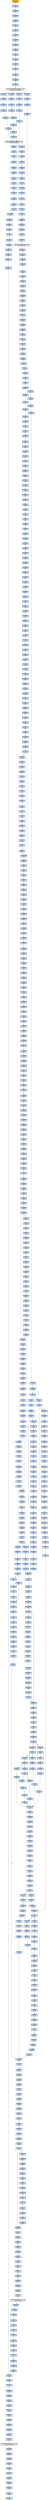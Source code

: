 strict digraph G {
	graph [bgcolor=transparent,
		name=G
	];
	node [color=lightsteelblue,
		fillcolor=lightsteelblue,
		shape=rectangle,
		style=filled
	];
	"0x0041897f"	[label="0x0041897f
movl"];
	"0x00418983"	[label="0x00418983
movl"];
	"0x0041897f" -> "0x00418983"	[color="#000000"];
	"0x00418d3b"	[label="0x00418d3b
incl"];
	"0x00418d3c"	[label="0x00418d3c
movl"];
	"0x00418d3b" -> "0x00418d3c"	[color="#000000"];
	"0x00418103"	[label="0x00418103
cmpb"];
	"0x00418106"	[label="0x00418106
jne"];
	"0x00418103" -> "0x00418106"	[color="#000000"];
	"0x00407bda"	[label="0x00407bda
pushl"];
	"0x00407bdb"	[label="0x00407bdb
call"];
	"0x00407bda" -> "0x00407bdb"	[color="#000000"];
	"0x00418029"	[label="0x00418029
movl"];
	"0x0041802f"	[label="0x0041802f
jne"];
	"0x00418029" -> "0x0041802f"	[color="#000000"];
	"0x00418a95"	[label="0x00418a95
pushl"];
	"0x00418a96"	[label="0x00418a96
call"];
	"0x00418a95" -> "0x00418a96"	[color="#000000"];
	"0x0041891e"	[label="0x0041891e
movl"];
	"0x00418922"	[label="0x00418922
movl"];
	"0x0041891e" -> "0x00418922"	[color="#000000"];
	GETMODULEHANDLEA_KERNEL32_DLL	[color=lightgrey,
		fillcolor=lightgrey,
		label="GETMODULEHANDLEA_KERNEL32_DLL
GETMODULEHANDLEA"];
	"0x00407bd1"	[label="0x00407bd1
cmpl"];
	GETMODULEHANDLEA_KERNEL32_DLL -> "0x00407bd1"	[color="#000000"];
	"0x00418042"	[label="0x00418042
movl"];
	GETMODULEHANDLEA_KERNEL32_DLL -> "0x00418042"	[color="#000000"];
	"0x004067a4"	[label="0x004067a4
movl"];
	GETMODULEHANDLEA_KERNEL32_DLL -> "0x004067a4"	[color="#000000"];
	"0x00418287"	[label="0x00418287
testl"];
	GETMODULEHANDLEA_KERNEL32_DLL -> "0x00418287"	[color="#000000"];
	"0x00418f6e"	[label="0x00418f6e
je"];
	"0x00418f70"	[label="0x00418f70
cmpl"];
	"0x00418f6e" -> "0x00418f70"	[color="#000000",
		label=F];
	"0x00418f85"	[label="0x00418f85
popl"];
	"0x00418f86"	[label="0x00418f86
addl"];
	"0x00418f85" -> "0x00418f86"	[color="#000000"];
	"0x00418cc6"	[label="0x00418cc6
cmpl"];
	"0x00418cc9"	[label="0x00418cc9
jb"];
	"0x00418cc6" -> "0x00418cc9"	[color="#000000"];
	"0x00418a16"	[label="0x00418a16
movb"];
	"0x00418a19"	[label="0x00418a19
movl"];
	"0x00418a16" -> "0x00418a19"	[color="#000000"];
	"0x0041889e"	[label="0x0041889e
leal"];
	"0x004188a1"	[label="0x004188a1
movl"];
	"0x0041889e" -> "0x004188a1"	[color="#000000"];
	"0x004181c0"	[label="0x004181c0
movl"];
	"0x004181c6"	[label="0x004181c6
subl"];
	"0x004181c0" -> "0x004181c6"	[color="#000000"];
	"0x004186ea"	[label="0x004186ea
pushl"];
	"0x004186eb"	[label="0x004186eb
pushl"];
	"0x004186ea" -> "0x004186eb"	[color="#000000"];
	"0x00418911"	[label="0x00418911
movl"];
	"0x00418915"	[label="0x00418915
andl"];
	"0x00418911" -> "0x00418915"	[color="#000000"];
	"0x00418ccb"	[label="0x00418ccb
jmp"];
	"0x00418cd4"	[label="0x00418cd4
movl"];
	"0x00418ccb" -> "0x00418cd4"	[color="#000000"];
	"0x00418d38"	[label="0x00418d38
movl"];
	"0x00418d3a"	[label="0x00418d3a
incl"];
	"0x00418d38" -> "0x00418d3a"	[color="#000000"];
	"0x00418f4b"	[label="0x00418f4b
incl"];
	"0x00418f4c"	[label="0x00418f4c
movb"];
	"0x00418f4b" -> "0x00418f4c"	[color="#000000"];
	"0x0041887e"	[label="0x0041887e
movl"];
	"0x00418882"	[label="0x00418882
movl"];
	"0x0041887e" -> "0x00418882"	[color="#000000"];
	"0x0041800d"	[label="0x0041800d
ret"];
	"0x00418008"	[label="0x00418008
jmp"];
	"0x0041800d" -> "0x00418008"	[color="#000000"];
	"0x00418851"	[label="0x00418851
xorl"];
	"0x00418853"	[label="0x00418853
repz"];
	"0x00418851" -> "0x00418853"	[color="#000000"];
	VIRTUALPROTECT_KERNEL32_DLL	[color=lightgrey,
		fillcolor=lightgrey,
		label="VIRTUALPROTECT_KERNEL32_DLL
VIRTUALPROTECT"];
	"0x004183ff"	[label="0x004183ff
popl"];
	VIRTUALPROTECT_KERNEL32_DLL -> "0x004183ff"	[color="#000000"];
	"0x00418f74"	[label="0x00418f74
jb"];
	"0x00418f70" -> "0x00418f74"	[color="#000000"];
	"0x004186f0"	[label="0x004186f0
call"];
	"0x00418b02"	[label="0x00418b02
movl"];
	"0x004186f0" -> "0x00418b02"	[color="#000000"];
	"0x00418ab9"	[label="0x00418ab9
leal"];
	"0x00418abc"	[label="0x00418abc
pushl"];
	"0x00418ab9" -> "0x00418abc"	[color="#000000"];
	"0x00418243"	[label="0x00418243
movl"];
	"0x00418249"	[label="0x00418249
movl"];
	"0x00418243" -> "0x00418249"	[color="#000000"];
	"0x00418cf1"	[label="0x00418cf1
ret"];
	"0x00418f6c"	[label="0x00418f6c
testb"];
	"0x00418cf1" -> "0x00418f6c"	[color="#000000"];
	"0x0041817b"	[label="0x0041817b
popl"];
	"0x0041817c"	[label="0x0041817c
pushl"];
	"0x0041817b" -> "0x0041817c"	[color="#000000"];
	"0x004189f9"	[label="0x004189f9
subl"];
	"0x004189fb"	[label="0x004189fb
shrl"];
	"0x004189f9" -> "0x004189fb"	[color="#000000"];
	"0x0041805b"	[label="0x0041805b
cmpb"];
	"0x0041805d"	[label="0x0041805d
jne"];
	"0x0041805b" -> "0x0041805d"	[color="#000000"];
	"0x00418f5d"	[label="0x00418f5d
movl"];
	"0x00418f61"	[label="0x00418f61
movl"];
	"0x00418f5d" -> "0x00418f61"	[color="#000000"];
	"0x004187a5"	[label="0x004187a5
movl"];
	"0x004187a7"	[label="0x004187a7
pushl"];
	"0x004187a5" -> "0x004187a7"	[color="#000000"];
	"0x0041886d"	[label="0x0041886d
leal"];
	"0x00418871"	[label="0x00418871
incl"];
	"0x0041886d" -> "0x00418871"	[color="#000000"];
	"0x004180a7"	[label="0x004180a7
cmpl"];
	"0x004180aa"	[label="0x004180aa
je"];
	"0x004180a7" -> "0x004180aa"	[color="#000000"];
	"0x00418e65"	[label="0x00418e65
jae"];
	"0x00418e67"	[label="0x00418e67
movl"];
	"0x00418e65" -> "0x00418e67"	[color="#000000",
		label=F];
	"0x00418f7a"	[label="0x00418f7a
movl"];
	"0x00418f74" -> "0x00418f7a"	[color="#000000",
		label=F];
	"0x00418289"	[label="0x00418289
jne"];
	"0x00418292"	[label="0x00418292
movl"];
	"0x00418289" -> "0x00418292"	[color="#000000",
		label=T];
	"0x00418a7e"	[label="0x00418a7e
popl"];
	"0x00418a7f"	[label="0x00418a7f
movl"];
	"0x00418a7e" -> "0x00418a7f"	[color="#000000"];
	"0x004187a8"	[label="0x004187a8
movl"];
	"0x004187a7" -> "0x004187a8"	[color="#000000"];
	"0x00418a1d"	[label="0x00418a1d
cmpl"];
	"0x00418a20"	[label="0x00418a20
jae"];
	"0x00418a1d" -> "0x00418a20"	[color="#000000"];
	"0x00418b43"	[label="0x00418b43
movl"];
	"0x00418b49"	[label="0x00418b49
movl"];
	"0x00418b43" -> "0x00418b49"	[color="#000000"];
	VIRTUALFREE_KERNEL32_DLL	[color=lightgrey,
		fillcolor=lightgrey,
		label="VIRTUALFREE_KERNEL32_DLL
VIRTUALFREE"];
	"0x004181a8"	[label="0x004181a8
movl"];
	VIRTUALFREE_KERNEL32_DLL -> "0x004181a8"	[color="#000000"];
	"0x004182f1"	[label="0x004182f1
jne"];
	"0x00418365"	[label="0x00418365
movl"];
	"0x004182f1" -> "0x00418365"	[color="#000000",
		label=T];
	"0x0041840d"	[label="0x0041840d
orl"];
	"0x0041840f"	[label="0x0041840f
movl"];
	"0x0041840d" -> "0x0041840f"	[color="#000000"];
	"0x00418f89"	[label="0x00418f89
ret"];
	"0x00418f86" -> "0x00418f89"	[color="#000000"];
	"0x00418826"	[label="0x00418826
movl"];
	"0x0041882c"	[label="0x0041882c
addl"];
	"0x00418826" -> "0x0041882c"	[color="#000000"];
	"0x00418823"	[label="0x00418823
leal"];
	"0x00418823" -> "0x00418826"	[color="#000000"];
	"0x00418872"	[label="0x00418872
incl"];
	"0x00418871" -> "0x00418872"	[color="#000000"];
	"0x00418abd"	[label="0x00418abd
pushl"];
	"0x00418abc" -> "0x00418abd"	[color="#000000"];
	"0x0041824f"	[label="0x0041824f
orl"];
	"0x00418249" -> "0x0041824f"	[color="#000000"];
	"0x004188cf"	[label="0x004188cf
movl"];
	"0x004188d3"	[label="0x004188d3
jl"];
	"0x004188cf" -> "0x004188d3"	[color="#000000"];
	"0x00418ab3"	[label="0x00418ab3
jb"];
	"0x00418ab5"	[label="0x00418ab5
movl"];
	"0x00418ab3" -> "0x00418ab5"	[color="#000000",
		label=F];
	"0x004186cc"	[label="0x004186cc
subl"];
	"0x004186d2"	[label="0x004186d2
leal"];
	"0x004186cc" -> "0x004186d2"	[color="#000000"];
	"0x00418862"	[label="0x00418862
jbe"];
	"0x00418864"	[label="0x00418864
xorl"];
	"0x00418862" -> "0x00418864"	[color="#000000",
		label=F];
	"0x004186d7"	[label="0x004186d7
call"];
	"0x00418a84"	[label="0x00418a84
pushl"];
	"0x004186d7" -> "0x00418a84"	[color="#000000"];
	"0x00418a5d"	[label="0x00418a5d
addl"];
	"0x00418a5f"	[label="0x00418a5f
movl"];
	"0x00418a5d" -> "0x00418a5f"	[color="#000000"];
	"0x00418b76"	[label="0x00418b76
call"];
	"0x004187a4"	[label="0x004187a4
pushl"];
	"0x00418b76" -> "0x004187a4"	[color="#000000"];
	"0x004187b9"	[label="0x004187b9
movl"];
	"0x004187bb"	[label="0x004187bb
movb"];
	"0x004187b9" -> "0x004187bb"	[color="#000000"];
	"0x00418384"	[label="0x00418384
jmp"];
	"0x00418271"	[label="0x00418271
movl"];
	"0x00418384" -> "0x00418271"	[color="#000000"];
	"0x00418cda"	[label="0x00418cda
leal"];
	"0x00418cd4" -> "0x00418cda"	[color="#000000"];
	"0x004187f4"	[label="0x004187f4
shrl"];
	"0x004187f6"	[label="0x004187f6
movl"];
	"0x004187f4" -> "0x004187f6"	[color="#000000"];
	"0x00418e18"	[label="0x00418e18
movb"];
	"0x00418e1f"	[label="0x00418e1f
popl"];
	"0x00418e18" -> "0x00418e1f"	[color="#000000"];
	"0x004180b7"	[label="0x004180b7
pushl"];
	"0x004180bc"	[label="0x004180bc
pushl"];
	"0x004180b7" -> "0x004180bc"	[color="#000000"];
	"0x00418f55"	[label="0x00418f55
jb"];
	"0x00418f57"	[label="0x00418f57
movl"];
	"0x00418f55" -> "0x00418f57"	[color="#000000",
		label=F];
	"0x004187a4" -> "0x004187a5"	[color="#000000"];
	"0x00418807"	[label="0x00418807
movl"];
	"0x0041880a"	[label="0x0041880a
popl"];
	"0x00418807" -> "0x0041880a"	[color="#000000"];
	"0x00418b0d"	[label="0x00418b0d
movl"];
	"0x00418b0f"	[label="0x00418b0f
leal"];
	"0x00418b0d" -> "0x00418b0f"	[color="#000000"];
	"0x004189b3"	[label="0x004189b3
movl"];
	"0x004189b5"	[label="0x004189b5
pushl"];
	"0x004189b3" -> "0x004189b5"	[color="#000000"];
	"0x00418804"	[label="0x00418804
addl"];
	"0x00418806"	[label="0x00418806
popl"];
	"0x00418804" -> "0x00418806"	[color="#000000"];
	"0x00418276"	[label="0x00418276
je"];
	"0x00418389"	[label="0x00418389
movl"];
	"0x00418276" -> "0x00418389"	[color="#000000",
		label=T];
	"0x00418a4e"	[label="0x00418a4e
jmp"];
	"0x00418a58"	[label="0x00418a58
movl"];
	"0x00418a4e" -> "0x00418a58"	[color="#000000"];
	"0x00418b4f"	[label="0x00418b4f
movl"];
	"0x00418b55"	[label="0x00418b55
repz"];
	"0x00418b4f" -> "0x00418b55"	[color="#000000"];
	"0x00418ed6"	[label="0x00418ed6
movl"];
	"0x00418ed9"	[label="0x00418ed9
movl"];
	"0x00418ed6" -> "0x00418ed9"	[color="#000000"];
	"0x00418a85"	[label="0x00418a85
pushl"];
	"0x00418a84" -> "0x00418a85"	[color="#000000"];
	"0x004188a9"	[label="0x004188a9
shll"];
	"0x004188ab"	[label="0x004188ab
addl"];
	"0x004188a9" -> "0x004188ab"	[color="#000000"];
	"0x004180e9"	[label="0x004180e9
movl"];
	"0x004180eb"	[label="0x004180eb
addl"];
	"0x004180e9" -> "0x004180eb"	[color="#000000"];
	"0x004182b9"	[label="0x004182b9
movl"];
	"0x004182bb"	[label="0x004182bb
movl"];
	"0x004182b9" -> "0x004182bb"	[color="#000000"];
	"0x00418172"	[label="0x00418172
repz"];
	"0x00418174"	[label="0x00418174
movl"];
	"0x00418172" -> "0x00418174"	[color="#000000"];
	"0x004189f4"	[label="0x004189f4
movl"];
	"0x004189f4" -> "0x004189f9"	[color="#000000"];
	"0x00418a86"	[label="0x00418a86
pushl"];
	"0x00418a85" -> "0x00418a86"	[color="#000000"];
	"0x00418035"	[label="0x00418035
leal"];
	"0x0041803b"	[label="0x0041803b
pushl"];
	"0x00418035" -> "0x0041803b"	[color="#000000"];
	"0x00418112"	[label="0x00418112
movl"];
	"0x00418114"	[label="0x00418114
subl"];
	"0x00418112" -> "0x00418114"	[color="#000000"];
	"0x00418873"	[label="0x00418873
cmpl"];
	"0x00418872" -> "0x00418873"	[color="#000000"];
	"0x00418b71"	[label="0x00418b71
pushl"];
	"0x00418b72"	[label="0x00418b72
pushl"];
	"0x00418b71" -> "0x00418b72"	[color="#000000"];
	"0x00418415"	[label="0x00418415
popa"];
	"0x0041840f" -> "0x00418415"	[color="#000000"];
	"0x004189c2"	[label="0x004189c2
incl"];
	"0x004189c3"	[label="0x004189c3
movb"];
	"0x004189c2" -> "0x004189c3"	[color="#000000"];
	"0x00418cde"	[label="0x00418cde
movl"];
	"0x00418cda" -> "0x00418cde"	[color="#000000"];
	"0x004189b6"	[label="0x004189b6
movl"];
	"0x004189b5" -> "0x004189b6"	[color="#000000"];
	"0x00418b1b"	[label="0x00418b1b
movl"];
	"0x00418b1e"	[label="0x00418b1e
movl"];
	"0x00418b1b" -> "0x00418b1e"	[color="#000000"];
	"0x00418a82"	[label="0x00418a82
popl"];
	"0x00418a83"	[label="0x00418a83
ret"];
	"0x00418a82" -> "0x00418a83"	[color="#000000"];
	"0x0041801a"	[label="0x0041801a
addl"];
	"0x0041801c"	[label="0x0041801c
subl"];
	"0x0041801a" -> "0x0041801c"	[color="#000000"];
	"0x00418e5a"	[label="0x00418e5a
movl"];
	"0x00418e5c"	[label="0x00418e5c
cmpl"];
	"0x00418e5a" -> "0x00418e5c"	[color="#000000"];
	"0x0041885e"	[label="0x0041885e
movl"];
	"0x0041885e" -> "0x00418862"	[color="#000000"];
	"0x00418b12"	[label="0x00418b12
movl"];
	"0x00418b14"	[label="0x00418b14
movl"];
	"0x00418b12" -> "0x00418b14"	[color="#000000"];
	"0x00418f05"	[label="0x00418f05
je"];
	"0x00418f07"	[label="0x00418f07
movl"];
	"0x00418f05" -> "0x00418f07"	[color="#000000",
		label=F];
	"0x00418f37"	[label="0x00418f37
movl"];
	"0x00418f05" -> "0x00418f37"	[color="#000000",
		label=T];
	"0x004181c8"	[label="0x004181c8
je"];
	"0x004181c8" -> "0x00418243"	[color="#000000",
		label=T];
	"0x00418e9c"	[label="0x00418e9c
cmpl"];
	"0x00418ea0"	[label="0x00418ea0
jb"];
	"0x00418e9c" -> "0x00418ea0"	[color="#000000"];
	"0x00418e26"	[label="0x00418e26
cmpl"];
	"0x00418e29"	[label="0x00418e29
jb"];
	"0x00418e26" -> "0x00418e29"	[color="#000000"];
	"0x004187ee"	[label="0x004187ee
movl"];
	"0x004187f2"	[label="0x004187f2
subl"];
	"0x004187ee" -> "0x004187f2"	[color="#000000"];
	"0x00418834"	[label="0x00418834
subl"];
	"0x0041883a"	[label="0x0041883a
pushl"];
	"0x00418834" -> "0x0041883a"	[color="#000000"];
	"0x00418a36"	[label="0x00418a36
jmp"];
	"0x00418a36" -> "0x00418a58"	[color="#000000"];
	"0x00418f45"	[label="0x00418f45
jae"];
	"0x00418f47"	[label="0x00418f47
movl"];
	"0x00418f45" -> "0x00418f47"	[color="#000000",
		label=F];
	"0x00418b6c"	[label="0x00418b6c
pushl"];
	"0x00418b6d"	[label="0x00418b6d
pushl"];
	"0x00418b6c" -> "0x00418b6d"	[color="#000000"];
	"0x00418f22"	[label="0x00418f22
leal"];
	"0x00418f25"	[label="0x00418f25
movl"];
	"0x00418f22" -> "0x00418f25"	[color="#000000"];
	"0x00418a14"	[label="0x00418a14
xorl"];
	"0x00418a14" -> "0x00418a16"	[color="#000000"];
	"0x0041880c"	[label="0x0041880c
ret"];
	"0x00418b98"	[label="0x00418b98
movb"];
	"0x0041880c" -> "0x00418b98"	[color="#000000"];
	"0x00418b37"	[label="0x00418b37
movl"];
	"0x00418b3d"	[label="0x00418b3d
movl"];
	"0x00418b37" -> "0x00418b3d"	[color="#000000"];
	"0x00418e62"	[label="0x00418e62
movl"];
	"0x00418e62" -> "0x00418e65"	[color="#000000"];
	"0x00418ea5"	[label="0x00418ea5
movl"];
	"0x00418ea8"	[label="0x00418ea8
shll"];
	"0x00418ea5" -> "0x00418ea8"	[color="#000000"];
	"0x004188ad"	[label="0x004188ad
cmpl"];
	"0x004188ab" -> "0x004188ad"	[color="#000000"];
	"0x004187b1"	[label="0x004187b1
jb"];
	"0x004187b3"	[label="0x004187b3
pushl"];
	"0x004187b1" -> "0x004187b3"	[color="#000000",
		label=F];
	"0x004187e8"	[label="0x004187e8
movl"];
	"0x004187b1" -> "0x004187e8"	[color="#000000",
		label=T];
	"0x0041803c"	[label="0x0041803c
call"];
	"0x0041803c" -> GETMODULEHANDLEA_KERNEL32_DLL	[color="#000000"];
	"0x00418f0d"	[label="0x00418f0d
movl"];
	"0x00418f14"	[label="0x00418f14
jmp"];
	"0x00418f0d" -> "0x00418f14"	[color="#000000"];
	"0x00418ec4"	[label="0x00418ec4
orl"];
	"0x00418ec6"	[label="0x00418ec6
movl"];
	"0x00418ec4" -> "0x00418ec6"	[color="#000000"];
	"0x004189e1"	[label="0x004189e1
movl"];
	"0x004189e4"	[label="0x004189e4
movl"];
	"0x004189e1" -> "0x004189e4"	[color="#000000"];
	"0x00418f82"	[label="0x00418f82
popl"];
	"0x00418f83"	[label="0x00418f83
movb"];
	"0x00418f82" -> "0x00418f83"	[color="#000000"];
	"0x00418eb8"	[label="0x00418eb8
movl"];
	"0x00418ebc"	[label="0x00418ebc
andl"];
	"0x00418eb8" -> "0x00418ebc"	[color="#000000"];
	"0x00418f4e"	[label="0x00418f4e
movb"];
	"0x00418f4c" -> "0x00418f4e"	[color="#000000"];
	"0x00418866"	[label="0x00418866
movb"];
	"0x00418864" -> "0x00418866"	[color="#000000"];
	"0x00418d3a" -> "0x00418d3b"	[color="#000000"];
	"0x00418cf8"	[label="0x00418cf8
popl"];
	"0x00418cf9"	[label="0x00418cf9
subl"];
	"0x00418cf8" -> "0x00418cf9"	[color="#000000"];
	"0x0041892a"	[label="0x0041892a
decl"];
	"0x0041892b"	[label="0x0041892b
addl"];
	"0x0041892a" -> "0x0041892b"	[color="#000000"];
	"0x00418875"	[label="0x00418875
movl"];
	"0x00418873" -> "0x00418875"	[color="#000000"];
	"0x00418394"	[label="0x00418394
pushl"];
	"0x00418395"	[label="0x00418395
pushl"];
	"0x00418394" -> "0x00418395"	[color="#000000"];
	"0x004189b0"	[label="0x004189b0
pushl"];
	"0x004189b1"	[label="0x004189b1
pushl"];
	"0x004189b0" -> "0x004189b1"	[color="#000000"];
	"0x0041800c"	[label="0x0041800c
pushl"];
	"0x0041800c" -> "0x0041800d"	[color="#000000"];
	"0x00418155"	[label="0x00418155
jmp"];
	"0x0041815f"	[label="0x0041815f
movl"];
	"0x00418155" -> "0x0041815f"	[color="#000000"];
	"0x0041883d"	[label="0x0041883d
movl"];
	"0x0041883f"	[label="0x0041883f
pushl"];
	"0x0041883d" -> "0x0041883f"	[color="#000000"];
	"0x00418ede"	[label="0x00418ede
subl"];
	"0x00418ed9" -> "0x00418ede"	[color="#000000"];
	"0x00418ceb"	[label="0x00418ceb
addl"];
	"0x00418ceb" -> "0x00418cf1"	[color="#000000"];
	"0x00418d2d"	[label="0x00418d2d
cmpl"];
	"0x00418d32"	[label="0x00418d32
jae"];
	"0x00418d2d" -> "0x00418d32"	[color="#000000"];
	"0x00418396"	[label="0x00418396
pushl"];
	"0x00418395" -> "0x00418396"	[color="#000000"];
	"0x00418f83" -> "0x00418f85"	[color="#000000"];
	"0x00418ce5"	[label="0x00418ce5
popl"];
	"0x00418ce6"	[label="0x00418ce6
popl"];
	"0x00418ce5" -> "0x00418ce6"	[color="#000000"];
	"0x00418cea"	[label="0x00418cea
popl"];
	"0x00418cea" -> "0x00418ceb"	[color="#000000"];
	"0x0041872f"	[label="0x0041872f
ret"];
	"0x00418101"	[label="0x00418101
movb"];
	"0x0041872f" -> "0x00418101"	[color="#000000"];
	"0x00418ed1"	[label="0x00418ed1
jae"];
	"0x00418ed3"	[label="0x00418ed3
movl"];
	"0x00418ed1" -> "0x00418ed3"	[color="#000000",
		label=F];
	"0x0041890f"	[label="0x0041890f
movl"];
	"0x0041890f" -> "0x00418911"	[color="#000000"];
	"0x004186ec"	[label="0x004186ec
leal"];
	"0x004186ec" -> "0x004186f0"	[color="#000000"];
	"0x00418ce3"	[label="0x00418ce3
repz"];
	"0x00418ce3" -> "0x00418ce5"	[color="#000000"];
	"0x0041804f"	[label="0x0041804f
call"];
	GETPROCADDRESS_KERNEL32_DLL	[color=lightgrey,
		fillcolor=lightgrey,
		label="GETPROCADDRESS_KERNEL32_DLL
GETPROCADDRESS"];
	"0x0041804f" -> GETPROCADDRESS_KERNEL32_DLL	[color="#000000"];
	"0x0041800e"	[label="0x0041800e
call"];
	"0x00418014"	[label="0x00418014
popl"];
	"0x0041800e" -> "0x00418014"	[color="#000000"];
	"0x00418367"	[label="0x00418367
addl"];
	"0x0041836e"	[label="0x0041836e
jmp"];
	"0x00418367" -> "0x0041836e"	[color="#000000"];
	"0x004181b0"	[label="0x004181b0
je"];
	"0x004181ba"	[label="0x004181ba
movl"];
	"0x004181b0" -> "0x004181ba"	[color="#000000",
		label=T];
	"0x00418e6d"	[label="0x00418e6d
movl"];
	"0x00418e72"	[label="0x00418e72
subl"];
	"0x00418e6d" -> "0x00418e72"	[color="#000000"];
	"0x00418817"	[label="0x00418817
movl"];
	"0x0041881d"	[label="0x0041881d
movl"];
	"0x00418817" -> "0x0041881d"	[color="#000000"];
	"0x00418a07"	[label="0x00418a07
jae"];
	"0x00418a07" -> "0x00418a1d"	[color="#000000",
		label=T];
	"0x00418a09"	[label="0x00418a09
movl"];
	"0x00418a07" -> "0x00418a09"	[color="#000000",
		label=F];
	"0x00418996"	[label="0x00418996
movl"];
	"0x0041899c"	[label="0x0041899c
incl"];
	"0x00418996" -> "0x0041899c"	[color="#000000"];
	"0x00418e42"	[label="0x00418e42
movb"];
	"0x00418e46"	[label="0x00418e46
movl"];
	"0x00418e42" -> "0x00418e46"	[color="#000000"];
	"0x00418994"	[label="0x00418994
movl"];
	"0x00418994" -> "0x00418996"	[color="#000000"];
	"0x004188bd"	[label="0x004188bd
movl"];
	"0x004188c1"	[label="0x004188c1
movl"];
	"0x004188bd" -> "0x004188c1"	[color="#000000"];
	"0x00418416"	[label="0x00418416
jne"];
	"0x00418415" -> "0x00418416"	[color="#000000"];
	"0x0041838f"	[label="0x0041838f
movl"];
	"0x00418392"	[label="0x00418392
addl"];
	"0x0041838f" -> "0x00418392"	[color="#000000"];
	"0x00418b3d" -> "0x00418b43"	[color="#000000"];
	"0x00418f3e"	[label="0x00418f3e
leal"];
	"0x00418f41"	[label="0x00418f41
cmpl"];
	"0x00418f3e" -> "0x00418f41"	[color="#000000"];
	"0x00418b24"	[label="0x00418b24
movl"];
	"0x00418b2a"	[label="0x00418b2a
movl"];
	"0x00418b24" -> "0x00418b2a"	[color="#000000"];
	"0x00418cf2"	[label="0x00418cf2
call"];
	"0x00418a96" -> "0x00418cf2"	[color="#000000"];
	"0x00418365" -> "0x00418367"	[color="#000000"];
	"0x004180be"	[label="0x004180be
call"];
	"0x004180bc" -> "0x004180be"	[color="#000000"];
	"0x004187fb"	[label="0x004187fb
subl"];
	"0x004187fd"	[label="0x004187fd
andl"];
	"0x004187fb" -> "0x004187fd"	[color="#000000"];
	"0x00418298"	[label="0x00418298
movl"];
	"0x00418292" -> "0x00418298"	[color="#000000"];
	"0x004189fd"	[label="0x004189fd
movl"];
	"0x00418a00"	[label="0x00418a00
andl"];
	"0x004189fd" -> "0x00418a00"	[color="#000000"];
	"0x00418e82"	[label="0x00418e82
andl"];
	"0x00418e88"	[label="0x00418e88
shrl"];
	"0x00418e82" -> "0x00418e88"	[color="#000000"];
	"0x00418f51"	[label="0x00418f51
movl"];
	"0x00418f53"	[label="0x00418f53
cmpl"];
	"0x00418f51" -> "0x00418f53"	[color="#000000"];
	"0x00418eee"	[label="0x00418eee
andl"];
	"0x00418ef3"	[label="0x00418ef3
shrl"];
	"0x00418eee" -> "0x00418ef3"	[color="#000000"];
	"0x00418420"	[label="0x00418420
pushl"];
	"0x00418425"	[label="0x00418425
ret"];
	"0x00418420" -> "0x00418425"	[color="#000000"];
	"0x00418b6a"	[label="0x00418b6a
movl"];
	"0x00418b6a" -> "0x00418b6c"	[color="#000000"];
	"0x00418ea2"	[label="0x00418ea2
movl"];
	"0x00418ea0" -> "0x00418ea2"	[color="#000000",
		label=F];
	"0x00418ea0" -> "0x00418ed3"	[color="#000000",
		label=T];
	"0x004189d9"	[label="0x004189d9
orl"];
	"0x004189db"	[label="0x004189db
movl"];
	"0x004189d9" -> "0x004189db"	[color="#000000"];
	"0x00418179"	[label="0x00418179
repz"];
	"0x00418179" -> "0x0041817b"	[color="#000000"];
	"0x00418907"	[label="0x00418907
movw"];
	"0x0041890a"	[label="0x0041890a
shrl"];
	"0x00418907" -> "0x0041890a"	[color="#000000"];
	"0x004188f0"	[label="0x004188f0
subl"];
	"0x004188f2"	[label="0x004188f2
addl"];
	"0x004188f0" -> "0x004188f2"	[color="#000000"];
	"0x00418869"	[label="0x00418869
movl"];
	"0x00418869" -> "0x0041886d"	[color="#000000"];
	"0x00418f16"	[label="0x00418f16
movl"];
	"0x00418f1c"	[label="0x00418f1c
movl"];
	"0x00418f16" -> "0x00418f1c"	[color="#000000"];
	"0x00418e90"	[label="0x00418e90
call"];
	"0x00418e90" -> "0x004189b0"	[color="#000000"];
	"0x00418726"	[label="0x00418726
movl"];
	"0x00418729"	[label="0x00418729
addl"];
	"0x00418726" -> "0x00418729"	[color="#000000"];
	"0x004188c7"	[label="0x004188c7
addl"];
	"0x004188c9"	[label="0x004188c9
cmpl"];
	"0x004188c7" -> "0x004188c9"	[color="#000000"];
	"0x00418e2e"	[label="0x00418e2e
leal"];
	"0x00418e31"	[label="0x00418e31
cmpl"];
	"0x00418e2e" -> "0x00418e31"	[color="#000000"];
	"0x00418ea2" -> "0x00418ea5"	[color="#000000"];
	"0x00418e95"	[label="0x00418e95
addl"];
	"0x00418e97"	[label="0x00418e97
leal"];
	"0x00418e95" -> "0x00418e97"	[color="#000000"];
	"0x00418015"	[label="0x00418015
movl"];
	"0x00418014" -> "0x00418015"	[color="#000000"];
	"0x004181ba" -> "0x004181c0"	[color="#000000"];
	"0x00418f43"	[label="0x00418f43
movl"];
	"0x00418f41" -> "0x00418f43"	[color="#000000"];
	"0x00418f39"	[label="0x00418f39
movl"];
	"0x00418f3d"	[label="0x00418f3d
incl"];
	"0x00418f39" -> "0x00418f3d"	[color="#000000"];
	"0x00418964"	[label="0x00418964
jbe"];
	"0x00418966"	[label="0x00418966
movl"];
	"0x00418964" -> "0x00418966"	[color="#000000",
		label=F];
	"0x00418a7f" -> "0x00418a82"	[color="#000000"];
	"0x00418ec8"	[label="0x00418ec8
cmpl"];
	"0x00418ecb"	[label="0x00418ecb
movl"];
	"0x00418ec8" -> "0x00418ecb"	[color="#000000"];
	"0x00418afe"	[label="0x00418afe
popl"];
	"0x00418aff"	[label="0x00418aff
ret"];
	"0x00418afe" -> "0x00418aff"	[color="#000000"];
	"0x0041804d"	[label="0x0041804d
pushl"];
	"0x0041804e"	[label="0x0041804e
pushl"];
	"0x0041804d" -> "0x0041804e"	[color="#000000"];
	"0x004189b2"	[label="0x004189b2
pushl"];
	"0x004189b2" -> "0x004189b3"	[color="#000000"];
	"0x00418bc7"	[label="0x00418bc7
call"];
	"0x00418bc7" -> "0x004189b0"	[color="#000000"];
	"0x004189c7"	[label="0x004189c7
movl"];
	"0x004189c3" -> "0x004189c7"	[color="#000000"];
	"0x00418058"	[label="0x00418058
scasb"];
	"0x00418059"	[label="0x00418059
jne"];
	"0x00418058" -> "0x00418059"	[color="#000000"];
	"0x00418802"	[label="0x00418802
shrl"];
	"0x00418802" -> "0x00418804"	[color="#000000"];
	"0x00418718"	[label="0x00418718
testb"];
	"0x0041871a"	[label="0x0041871a
jne"];
	"0x00418718" -> "0x0041871a"	[color="#000000"];
	"0x004180fa"	[label="0x004180fa
pushl"];
	"0x004180fb"	[label="0x004180fb
pushl"];
	"0x004180fa" -> "0x004180fb"	[color="#000000"];
	"0x004182c0"	[label="0x004182c0
addl"];
	"0x004182c6"	[label="0x004182c6
testl"];
	"0x004182c0" -> "0x004182c6"	[color="#000000"];
	"0x00418181"	[label="0x00418181
pushl"];
	"0x0041817c" -> "0x00418181"	[color="#000000"];
	"0x004186e3"	[label="0x004186e3
movl"];
	"0x004186e3" -> "0x004186ea"	[color="#000000"];
	"0x0041899d"	[label="0x0041899d
cmpl"];
	"0x0041899c" -> "0x0041899d"	[color="#000000"];
	"0x00418892"	[label="0x00418892
movl"];
	"0x0041889a"	[label="0x0041889a
movl"];
	"0x00418892" -> "0x0041889a"	[color="#000000"];
	"0x004187f2" -> "0x004187f4"	[color="#000000"];
	"0x00418ec1"	[label="0x00418ec1
addl"];
	"0x00418ebc" -> "0x00418ec1"	[color="#000000"];
	"0x00418a6c"	[label="0x00418a6c
subl"];
	"0x00418a6e"	[label="0x00418a6e
popl"];
	"0x00418a6c" -> "0x00418a6e"	[color="#000000"];
	"0x00418b6e"	[label="0x00418b6e
leal"];
	"0x00418b6d" -> "0x00418b6e"	[color="#000000"];
	"0x00418059" -> "0x0041805b"	[color="#000000",
		label=F];
	"0x00418ec1" -> "0x00418ec4"	[color="#000000"];
	"0x00418274"	[label="0x00418274
testl"];
	"0x00418274" -> "0x00418276"	[color="#000000"];
	"0x004189c9"	[label="0x004189c9
movl"];
	"0x004189c7" -> "0x004189c9"	[color="#000000"];
	"0x00418389" -> "0x0041838f"	[color="#000000"];
	"0x004188d3" -> "0x00418922"	[color="#000000",
		label=T];
	"0x004188d5"	[label="0x004188d5
movl"];
	"0x004188d3" -> "0x004188d5"	[color="#000000",
		label=F];
	"0x00418877"	[label="0x00418877
jb"];
	"0x00418875" -> "0x00418877"	[color="#000000"];
	"0x00418b1e" -> "0x00418b24"	[color="#000000"];
	"0x004189ec"	[label="0x004189ec
jae"];
	"0x004189ee"	[label="0x004189ee
movl"];
	"0x004189ec" -> "0x004189ee"	[color="#000000",
		label=F];
	"0x004182be"	[label="0x004182be
addl"];
	"0x004182bb" -> "0x004182be"	[color="#000000"];
	"0x0041890d"	[label="0x0041890d
repz"];
	"0x0041890a" -> "0x0041890d"	[color="#000000"];
	"0x00418b30"	[label="0x00418b30
xorl"];
	"0x00418b32"	[label="0x00418b32
movl"];
	"0x00418b30" -> "0x00418b32"	[color="#000000"];
	"0x00418f49"	[label="0x00418f49
subl"];
	"0x00418f47" -> "0x00418f49"	[color="#000000"];
	"0x00418cc9" -> "0x00418ccb"	[color="#000000",
		label=F];
	"0x0041897a"	[label="0x0041897a
andl"];
	"0x0041897a" -> "0x0041897f"	[color="#000000"];
	"0x004180a1"	[label="0x004180a1
leal"];
	"0x004180a1" -> "0x004180a7"	[color="#000000"];
	"0x004187e7"	[label="0x004187e7
popl"];
	"0x004187e7" -> "0x004187e8"	[color="#000000"];
	"0x0041805f"	[label="0x0041805f
leal"];
	"0x00418062"	[label="0x00418062
jmp"];
	"0x0041805f" -> "0x00418062"	[color="#000000"];
	"0x004189b1" -> "0x004189b2"	[color="#000000"];
	"0x00418926"	[label="0x00418926
addl"];
	"0x00418922" -> "0x00418926"	[color="#000000"];
	"0x00418bb6"	[label="0x00418bb6
jne"];
	"0x00418bc3"	[label="0x00418bc3
xorl"];
	"0x00418bb6" -> "0x00418bc3"	[color="#000000",
		label=T];
	"0x00418eec"	[label="0x00418eec
subl"];
	"0x00418eec" -> "0x00418eee"	[color="#000000"];
	"0x00418729" -> "0x0041872f"	[color="#000000"];
	"0x00418161"	[label="0x00418161
movl"];
	"0x00418163"	[label="0x00418163
addl"];
	"0x00418161" -> "0x00418163"	[color="#000000"];
	"0x00418960"	[label="0x00418960
xorl"];
	"0x00418962"	[label="0x00418962
testl"];
	"0x00418960" -> "0x00418962"	[color="#000000"];
	"0x00418378"	[label="0x00418378
movl"];
	"0x0041837b"	[label="0x0041837b
addl"];
	"0x00418378" -> "0x0041837b"	[color="#000000"];
	"0x00418a8d"	[label="0x00418a8d
leal"];
	"0x00418a93"	[label="0x00418a93
movl"];
	"0x00418a8d" -> "0x00418a93"	[color="#000000"];
	"0x00418f80"	[label="0x00418f80
popl"];
	"0x00418f81"	[label="0x00418f81
popl"];
	"0x00418f80" -> "0x00418f81"	[color="#000000"];
	"0x00418a75"	[label="0x00418a75
addl"];
	"0x00418a77"	[label="0x00418a77
movl"];
	"0x00418a75" -> "0x00418a77"	[color="#000000"];
	"0x004182c8"	[label="0x004182c8
je"];
	"0x004182c6" -> "0x004182c8"	[color="#000000"];
	"0x00418885"	[label="0x00418885
movl"];
	"0x00418882" -> "0x00418885"	[color="#000000"];
	"0x00418f5b"	[label="0x00418f5b
addl"];
	"0x00418f5b" -> "0x00418f5d"	[color="#000000"];
	"0x004067a6"	[label="0x004067a6
testl"];
	"0x004067a8"	[label="0x004067a8
jne"];
	"0x004067a6" -> "0x004067a8"	[color="#000000"];
	"0x00418cb9"	[label="0x00418cb9
xorl"];
	"0x00418cbb"	[label="0x00418cbb
cmpb"];
	"0x00418cb9" -> "0x00418cbb"	[color="#000000"];
	"0x00407bdb" -> GETPROCADDRESS_KERNEL32_DLL	[color="#000000"];
	"0x0041883b"	[label="0x0041883b
pushl"];
	"0x0041883a" -> "0x0041883b"	[color="#000000"];
	"0x00418189"	[label="0x00418189
call"];
	"0x00418189" -> VIRTUALFREE_KERNEL32_DLL	[color="#000000"];
	"0x0041837e"	[label="0x0041837e
movl"];
	"0x0041837b" -> "0x0041837e"	[color="#000000"];
	"0x00418121"	[label="0x00418121
je"];
	"0x00418151"	[label="0x00418151
popl"];
	"0x00418121" -> "0x00418151"	[color="#000000",
		label=T];
	"0x00418845"	[label="0x00418845
movl"];
	"0x0041884b"	[label="0x0041884b
xorl"];
	"0x00418845" -> "0x0041884b"	[color="#000000"];
	"0x00418f7e"	[label="0x00418f7e
movl"];
	"0x00418f7e" -> "0x00418f80"	[color="#000000"];
	"0x0041896d"	[label="0x0041896d
movb"];
	"0x00418966" -> "0x0041896d"	[color="#000000"];
	"0x004187c7"	[label="0x004187c7
movl"];
	"0x004187cb"	[label="0x004187cb
shll"];
	"0x004187c7" -> "0x004187cb"	[color="#000000"];
	"0x00418f31"	[label="0x00418f31
movl"];
	"0x00418f14" -> "0x00418f31"	[color="#000000"];
	"0x00418e78"	[label="0x00418e78
movl"];
	"0x00418e7d"	[label="0x00418e7d
movl"];
	"0x00418e78" -> "0x00418e7d"	[color="#000000"];
	"0x00418ee2"	[label="0x00418ee2
shrl"];
	"0x00418ee4"	[label="0x00418ee4
movl"];
	"0x00418ee2" -> "0x00418ee4"	[color="#000000"];
	"0x004187b4"	[label="0x004187b4
movl"];
	"0x004187b3" -> "0x004187b4"	[color="#000000"];
	"0x0041811d"	[label="0x0041811d
xorl"];
	"0x0041811f"	[label="0x0041811f
orl"];
	"0x0041811d" -> "0x0041811f"	[color="#000000"];
	"0x00418416" -> "0x00418420"	[color="#000000",
		label=T];
	"0x0041881d" -> "0x00418823"	[color="#000000"];
	"0x00418a71"	[label="0x00418a71
movl"];
	"0x00418a71" -> "0x00418a75"	[color="#000000"];
	"0x004189a4"	[label="0x004189a4
movb"];
	"0x004189a6"	[label="0x004189a6
popl"];
	"0x004189a4" -> "0x004189a6"	[color="#000000"];
	"0x00418ab0"	[label="0x00418ab0
cmpl"];
	"0x00418ab0" -> "0x00418ab3"	[color="#000000"];
	"0x00418e36"	[label="0x00418e36
movl"];
	"0x00418e39"	[label="0x00418e39
movl"];
	"0x00418e36" -> "0x00418e39"	[color="#000000"];
	"0x00418f4e" -> "0x00418f51"	[color="#000000"];
	"0x00418111"	[label="0x00418111
pushl"];
	"0x00418111" -> "0x00418112"	[color="#000000"];
	"0x0041880b"	[label="0x0041880b
popl"];
	"0x0041880b" -> "0x0041880c"	[color="#000000"];
	"0x00418e80"	[label="0x00418e80
subl"];
	"0x00418e7d" -> "0x00418e80"	[color="#000000"];
	"0x00418154"	[label="0x00418154
popl"];
	"0x00418154" -> "0x00418155"	[color="#000000"];
	"0x004182ac"	[label="0x004182ac
jne"];
	"0x004182b1"	[label="0x004182b1
addl"];
	"0x004182ac" -> "0x004182b1"	[color="#000000",
		label=T];
	"0x00418f89" -> "0x00418718"	[color="#000000"];
	"0x004189a3"	[label="0x004189a3
popl"];
	"0x004189a3" -> "0x004189a4"	[color="#000000"];
	"0x004189de"	[label="0x004189de
addl"];
	"0x004189de" -> "0x004189e1"	[color="#000000"];
	"0x004182a8"	[label="0x004182a8
movl"];
	"0x004182aa"	[label="0x004182aa
testl"];
	"0x004182a8" -> "0x004182aa"	[color="#000000"];
	"0x0041884d"	[label="0x0041884d
leal"];
	"0x0041884d" -> "0x00418851"	[color="#000000"];
	"0x004188e9"	[label="0x004188e9
movl"];
	"0x004188eb"	[label="0x004188eb
andl"];
	"0x004188e9" -> "0x004188eb"	[color="#000000"];
	"0x00418986"	[label="0x00418986
xorl"];
	"0x00418983" -> "0x00418986"	[color="#000000"];
	"0x004180b0"	[label="0x004180b0
pushl"];
	"0x004180aa" -> "0x004180b0"	[color="#000000",
		label=F];
	"0x00418972"	[label="0x00418972
je"];
	"0x00418972" -> "0x00418996"	[color="#000000",
		label=T];
	"0x00418974"	[label="0x00418974
movl"];
	"0x00418972" -> "0x00418974"	[color="#000000",
		label=F];
	"0x004181ae"	[label="0x004181ae
orl"];
	"0x004181a8" -> "0x004181ae"	[color="#000000"];
	"0x0041871a" -> "0x00418726"	[color="#000000",
		label=T];
	"0x004067c0"	[label="0x004067c0
call"];
	"0x004067c0" -> GETPROCADDRESS_KERNEL32_DLL	[color="#000000"];
	"0x004187fd" -> "0x00418802"	[color="#000000"];
	"0x0041803b" -> "0x0041803c"	[color="#000000"];
	"0x00418962" -> "0x00418964"	[color="#000000"];
	"0x00418a5a"	[label="0x00418a5a
movl"];
	"0x00418a58" -> "0x00418a5a"	[color="#000000"];
	"0x00418949"	[label="0x00418949
je"];
	"0x0041895a"	[label="0x0041895a
movl"];
	"0x00418949" -> "0x0041895a"	[color="#000000",
		label=T];
	"0x00418015" -> "0x0041801a"	[color="#000000"];
	"0x004188dc"	[label="0x004188dc
movl"];
	"0x004188e0"	[label="0x004188e0
movl"];
	"0x004188dc" -> "0x004188e0"	[color="#000000"];
	"0x00418b74"	[label="0x00418b74
movl"];
	"0x00418b72" -> "0x00418b74"	[color="#000000"];
	"0x00418f81" -> "0x00418f82"	[color="#000000"];
	"0x00418a7d"	[label="0x00418a7d
popl"];
	"0x00418a77" -> "0x00418a7d"	[color="#000000"];
	"0x004189e6"	[label="0x004189e6
movl"];
	"0x004189e9"	[label="0x004189e9
cmpl"];
	"0x004189e6" -> "0x004189e9"	[color="#000000"];
	"0x004180fc"	[label="0x004180fc
call"];
	"0x004180fb" -> "0x004180fc"	[color="#000000"];
	"0x004182a2"	[label="0x004182a2
movl"];
	"0x004182a2" -> "0x004182a8"	[color="#000000"];
	"0x004186c8"	[label="0x004186c8
movl"];
	"0x004186c8" -> "0x004186cc"	[color="#000000"];
	"0x00418929"	[label="0x00418929
incl"];
	"0x00418926" -> "0x00418929"	[color="#000000"];
	"0x00418ef5"	[label="0x00418ef5
addl"];
	"0x00418ef7"	[label="0x00418ef7
cmpl"];
	"0x00418ef5" -> "0x00418ef7"	[color="#000000"];
	"0x00418939"	[label="0x00418939
movl"];
	"0x0041893d"	[label="0x0041893d
jge"];
	"0x00418939" -> "0x0041893d"	[color="#000000"];
	"0x00418b06"	[label="0x00418b06
movl"];
	"0x00418b02" -> "0x00418b06"	[color="#000000"];
	"0x00418935"	[label="0x00418935
movl"];
	"0x00418935" -> "0x00418939"	[color="#000000"];
	"0x00418efc"	[label="0x00418efc
movl"];
	"0x00418f03"	[label="0x00418f03
testl"];
	"0x00418efc" -> "0x00418f03"	[color="#000000"];
	"0x00418e49"	[label="0x00418e49
movl"];
	"0x00418e4c"	[label="0x00418e4c
movl"];
	"0x00418e49" -> "0x00418e4c"	[color="#000000"];
	"0x00418400"	[label="0x00418400
movl"];
	"0x00418405"	[label="0x00418405
pushl"];
	"0x00418400" -> "0x00418405"	[color="#000000"];
	"0x0041895a" -> "0x00418960"	[color="#000000"];
	"0x00418a47"	[label="0x00418a47
jae"];
	"0x00418a49"	[label="0x00418a49
movl"];
	"0x00418a47" -> "0x00418a49"	[color="#000000",
		label=F];
	"0x00418b57"	[label="0x00418b57
movl"];
	"0x00418b59"	[label="0x00418b59
stosb"];
	"0x00418b57" -> "0x00418b59"	[color="#000000"];
	"0x004189a7"	[label="0x004189a7
addl"];
	"0x004189a6" -> "0x004189a7"	[color="#000000"];
	"0x00418af7"	[label="0x00418af7
popl"];
	"0x00418af8"	[label="0x00418af8
popl"];
	"0x00418af7" -> "0x00418af8"	[color="#000000"];
	"0x00418e46" -> "0x00418e49"	[color="#000000"];
	"0x004189db" -> "0x004189de"	[color="#000000"];
	"0x004187be"	[label="0x004187be
movb"];
	"0x004187c2"	[label="0x004187c2
movl"];
	"0x004187be" -> "0x004187c2"	[color="#000000"];
	"0x004182b3"	[label="0x004182b3
addl"];
	"0x004182b3" -> "0x004182b9"	[color="#000000"];
	"0x00418b0f" -> "0x00418b12"	[color="#000000"];
	"0x0041808d"	[label="0x0041808d
movl"];
	"0x00418093"	[label="0x00418093
orl"];
	"0x0041808d" -> "0x00418093"	[color="#000000"];
	"0x00418a22"	[label="0x00418a22
cmpl"];
	"0x00418a20" -> "0x00418a22"	[color="#000000",
		label=F];
	"0x00418a2c"	[label="0x00418a2c
cmpl"];
	"0x00418a20" -> "0x00418a2c"	[color="#000000",
		label=T];
	"0x00418176"	[label="0x00418176
andl"];
	"0x00418176" -> "0x00418179"	[color="#000000"];
	"0x00418831"	[label="0x00418831
ret"];
	"0x0041882c" -> "0x00418831"	[color="#000000"];
	"0x00418f63"	[label="0x00418f63
jmp"];
	"0x00418f61" -> "0x00418f63"	[color="#000000"];
	"0x0041892e"	[label="0x0041892e
cmpl"];
	"0x0041892b" -> "0x0041892e"	[color="#000000"];
	"0x00418a9b"	[label="0x00418a9b
movb"];
	"0x00418aa2"	[label="0x00418aa2
popl"];
	"0x00418a9b" -> "0x00418aa2"	[color="#000000"];
	"0x00418251"	[label="0x00418251
je"];
	"0x0041824f" -> "0x00418251"	[color="#000000"];
	"0x00418f07" -> "0x00418f0d"	[color="#000000"];
	"0x004188e6"	[label="0x004188e6
shrl"];
	"0x004188e0" -> "0x004188e6"	[color="#000000"];
	"0x004188f8"	[label="0x004188f8
movb"];
	"0x004188fa"	[label="0x004188fa
movl"];
	"0x004188f8" -> "0x004188fa"	[color="#000000"];
	"0x00418a83" -> "0x00418d2d"	[color="#000000"];
	"0x00418a83" -> "0x00418e95"	[color="#000000"];
	"0x00418271" -> "0x00418274"	[color="#000000"];
	"0x00418183"	[label="0x00418183
pushl"];
	"0x00418183" -> "0x00418189"	[color="#000000"];
	"0x004067bf"	[label="0x004067bf
pushl"];
	"0x004067bf" -> "0x004067c0"	[color="#000000"];
	"0x004188fe"	[label="0x004188fe
movl"];
	"0x004188fa" -> "0x004188fe"	[color="#000000"];
	"0x00418ba8"	[label="0x00418ba8
leal"];
	"0x00418bac"	[label="0x00418bac
pushl"];
	"0x00418ba8" -> "0x00418bac"	[color="#000000"];
	"0x004187f6" -> "0x004187fb"	[color="#000000"];
	"0x0041839a"	[label="0x0041839a
pushl"];
	"0x0041839d"	[label="0x0041839d
pushl"];
	"0x0041839a" -> "0x0041839d"	[color="#000000"];
	"0x004188d8"	[label="0x004188d8
movl"];
	"0x004188d8" -> "0x004188dc"	[color="#000000"];
	"0x00418931"	[label="0x00418931
movl"];
	"0x00418931" -> "0x00418935"	[color="#000000"];
	"0x004189c0"	[label="0x004189c0
movb"];
	"0x004189c0" -> "0x004189c2"	[color="#000000"];
	"0x00418002"	[label="0x00418002
call"];
	"0x0041800a"	[label="0x0041800a
popl"];
	"0x00418002" -> "0x0041800a"	[color="#000000"];
	"0x00418ead"	[label="0x00418ead
incl"];
	"0x00418eae"	[label="0x00418eae
movb"];
	"0x00418ead" -> "0x00418eae"	[color="#000000"];
	"0x00418866" -> "0x00418869"	[color="#000000"];
	"0x00418169"	[label="0x00418169
movl"];
	"0x00418163" -> "0x00418169"	[color="#000000"];
	"0x004182be" -> "0x004182c0"	[color="#000000"];
	"0x004188e6" -> "0x004188e9"	[color="#000000"];
	"0x00418f57" -> "0x00418f5b"	[color="#000000"];
	"0x00418ca3"	[label="0x00418ca3
testb"];
	"0x00418ca5"	[label="0x00418ca5
jne"];
	"0x00418ca3" -> "0x00418ca5"	[color="#000000"];
	"0x00418048"	[label="0x00418048
movl"];
	"0x0041804a"	[label="0x0041804a
leal"];
	"0x00418048" -> "0x0041804a"	[color="#000000"];
	"0x00418e2b"	[label="0x00418e2b
movl"];
	"0x00418e2b" -> "0x00418e2e"	[color="#000000"];
	"0x00418e24"	[label="0x00418e24
je"];
	"0x00418e24" -> "0x00418e9c"	[color="#000000",
		label=T];
	"0x00418e24" -> "0x00418e26"	[color="#000000",
		label=F];
	"0x004189e4" -> "0x004189e6"	[color="#000000"];
	"0x0041839e"	[label="0x0041839e
call"];
	"0x0041839e" -> VIRTUALPROTECT_KERNEL32_DLL	[color="#000000"];
	"0x0041802f" -> "0x00418035"	[color="#000000",
		label=F];
	"0x00418efa"	[label="0x00418efa
jae"];
	"0x00418efa" -> "0x00418f16"	[color="#000000",
		label=T];
	"0x00418efa" -> "0x00418efc"	[color="#000000",
		label=F];
	"0x00418840"	[label="0x00418840
movl"];
	"0x0041883f" -> "0x00418840"	[color="#000000"];
	"0x00407bd3"	[label="0x00407bd3
je"];
	"0x00407bd1" -> "0x00407bd3"	[color="#000000"];
	"0x004187db"	[label="0x004187db
movl"];
	"0x004187de"	[label="0x004187de
movl"];
	"0x004187db" -> "0x004187de"	[color="#000000"];
	"0x00418ce8"	[label="0x00418ce8
movb"];
	"0x00418ce8" -> "0x00418cea"	[color="#000000"];
	"0x004187ce"	[label="0x004187ce
andl"];
	"0x004187d4"	[label="0x004187d4
orl"];
	"0x004187ce" -> "0x004187d4"	[color="#000000"];
	"0x00418f43" -> "0x00418f45"	[color="#000000"];
	"0x00418398"	[label="0x00418398
pushl"];
	"0x00418398" -> "0x0041839a"	[color="#000000"];
	"0x00418e5f"	[label="0x00418e5f
movl"];
	"0x00418e5c" -> "0x00418e5f"	[color="#000000"];
	"0x00418e3c"	[label="0x00418e3c
shll"];
	"0x00418e3f"	[label="0x00418e3f
movb"];
	"0x00418e3c" -> "0x00418e3f"	[color="#000000"];
	"0x00418042" -> "0x00418048"	[color="#000000"];
	"0x00418988"	[label="0x00418988
movb"];
	"0x00418986" -> "0x00418988"	[color="#000000"];
	"0x00418cde" -> "0x00418ce3"	[color="#000000"];
	"0x00418406"	[label="0x00418406
addl"];
	"0x0041840c"	[label="0x0041840c
popl"];
	"0x00418406" -> "0x0041840c"	[color="#000000"];
	"0x00418a6f"	[label="0x00418a6f
shrl"];
	"0x00418a6f" -> "0x00418a71"	[color="#000000"];
	"0x004187c4"	[label="0x004187c4
movl"];
	"0x004187c4" -> "0x004187c7"	[color="#000000"];
	"0x00418855"	[label="0x00418855
movl"];
	"0x00418853" -> "0x00418855"	[color="#000000"];
	"0x004067a4" -> "0x004067a6"	[color="#000000"];
	"0x00407bd5"	[label="0x00407bd5
pushl"];
	"0x00407bd5" -> "0x00407bda"	[color="#000000"];
	"0x004189f1"	[label="0x004189f1
movl"];
	"0x004189ee" -> "0x004189f1"	[color="#000000"];
	"0x004187d6"	[label="0x004187d6
movl"];
	"0x004187d9"	[label="0x004187d9
addl"];
	"0x004187d6" -> "0x004187d9"	[color="#000000"];
	"0x00418ef7" -> "0x00418efa"	[color="#000000"];
	"0x00418929" -> "0x0041892a"	[color="#000000"];
	"0x00418d36"	[label="0x00418d36
movb"];
	"0x00418d36" -> "0x00418d38"	[color="#000000"];
	"0x00418f7a" -> "0x00418f7e"	[color="#000000"];
	"0x00418269"	[label="0x00418269
movl"];
	"0x0041826f"	[label="0x0041826f
addl"];
	"0x00418269" -> "0x0041826f"	[color="#000000"];
	"0x00418373"	[label="0x00418373
movl"];
	"0x00418375"	[label="0x00418375
movl"];
	"0x00418373" -> "0x00418375"	[color="#000000"];
	"0x00418a93" -> "0x00418a95"	[color="#000000"];
	"0x00418e8a"	[label="0x00418e8a
leal"];
	"0x00418e8a" -> "0x00418e90"	[color="#000000"];
	"0x00418a27"	[label="0x00418a27
addl"];
	"0x00418a2a"	[label="0x00418a2a
jmp"];
	"0x00418a27" -> "0x00418a2a"	[color="#000000"];
	"0x00418a11"	[label="0x00418a11
shrl"];
	"0x00418a11" -> "0x00418a14"	[color="#000000"];
	"0x00418e20"	[label="0x00418e20
testb"];
	"0x00418e22"	[label="0x00418e22
movl"];
	"0x00418e20" -> "0x00418e22"	[color="#000000"];
	"0x004189fb" -> "0x004189fd"	[color="#000000"];
	"0x00418e5f" -> "0x00418e62"	[color="#000000"];
	"0x00418001"	[color=lightgrey,
		fillcolor=orange,
		label="0x00418001
pusha"];
	"0x00418001" -> "0x00418002"	[color="#000000"];
	"0x00418a38"	[label="0x00418a38
cmpl"];
	"0x00418a3b"	[label="0x00418a3b
jae"];
	"0x00418a38" -> "0x00418a3b"	[color="#000000"];
	"0x00418f3d" -> "0x00418f3e"	[color="#000000"];
	"0x00418181" -> "0x00418183"	[color="#000000"];
	"0x004180f1"	[label="0x004180f1
pushl"];
	"0x004180f7"	[label="0x004180f7
pushl"];
	"0x004180f1" -> "0x004180f7"	[color="#000000"];
	"0x00418e50"	[label="0x00418e50
andl"];
	"0x00418e55"	[label="0x00418e55
addl"];
	"0x00418e50" -> "0x00418e55"	[color="#000000"];
	"0x00418264"	[label="0x00418264
movl"];
	"0x00418264" -> "0x00418269"	[color="#000000"];
	"0x00418095"	[label="0x00418095
je"];
	"0x00418093" -> "0x00418095"	[color="#000000"];
	"0x00418aaf"	[label="0x00418aaf
incl"];
	"0x00418aaf" -> "0x00418ab0"	[color="#000000"];
	"0x00418aa3"	[label="0x00418aa3
movl"];
	"0x00418aa2" -> "0x00418aa3"	[color="#000000"];
	"0x00418e34"	[label="0x00418e34
jb"];
	"0x00418e31" -> "0x00418e34"	[color="#000000"];
	"0x0041884b" -> "0x0041884d"	[color="#000000"];
	"0x00418a62"	[label="0x00418a62
movl"];
	"0x00418a5f" -> "0x00418a62"	[color="#000000"];
	"0x0041800b"	[label="0x0041800b
incl"];
	"0x0041800b" -> "0x0041800c"	[color="#000000"];
	"0x0041837e" -> "0x00418384"	[color="#000000"];
	"0x00418a65"	[label="0x00418a65
movl"];
	"0x00418a6a"	[label="0x00418a6a
subl"];
	"0x00418a65" -> "0x00418a6a"	[color="#000000"];
	"0x00418a5a" -> "0x00418a5d"	[color="#000000"];
	"0x00418a8b"	[label="0x00418a8b
xorl"];
	"0x00418a8b" -> "0x00418a8d"	[color="#000000"];
	"0x00418ce7"	[label="0x00418ce7
popl"];
	"0x00418ce6" -> "0x00418ce7"	[color="#000000"];
	"0x00418a05"	[label="0x00418a05
cmpl"];
	"0x00418a00" -> "0x00418a05"	[color="#000000"];
	"0x004180e2"	[label="0x004180e2
movl"];
	"0x004180e8"	[label="0x004180e8
pushl"];
	"0x004180e2" -> "0x004180e8"	[color="#000000"];
	"0x004188f6"	[label="0x004188f6
movl"];
	"0x004188f6" -> "0x004188f8"	[color="#000000"];
	"0x00418e88" -> "0x00418e8a"	[color="#000000"];
	"0x00418e29" -> "0x00418e9c"	[color="#000000",
		label=T];
	"0x00418e29" -> "0x00418e2b"	[color="#000000",
		label=F];
	"0x00418022"	[label="0x00418022
cmpl"];
	"0x0041801c" -> "0x00418022"	[color="#000000"];
	"0x00418a49" -> "0x00418a4e"	[color="#000000"];
	"0x00418a89"	[label="0x00418a89
xorl"];
	"0x00418a89" -> "0x00418a8b"	[color="#000000"];
	"0x00418a31"	[label="0x00418a31
movl"];
	"0x00418a31" -> "0x00418a36"	[color="#000000"];
	"0x00418cb2"	[label="0x00418cb2
movb"];
	"0x00418ca5" -> "0x00418cb2"	[color="#000000",
		label=T];
	"0x004187ad"	[label="0x004187ad
pushl"];
	"0x004187ae"	[label="0x004187ae
cmpl"];
	"0x004187ad" -> "0x004187ae"	[color="#000000"];
	"0x00418eb2"	[label="0x00418eb2
movl"];
	"0x00418eb5"	[label="0x00418eb5
movl"];
	"0x00418eb2" -> "0x00418eb5"	[color="#000000"];
	"0x004180b2"	[label="0x004180b2
pushl"];
	"0x004180b2" -> "0x004180b7"	[color="#000000"];
	"0x0041804e" -> "0x0041804f"	[color="#000000"];
	"0x0041804a" -> "0x0041804d"	[color="#000000"];
	"0x00418e6a"	[label="0x00418e6a
movl"];
	"0x00418e6a" -> "0x00418e6d"	[color="#000000"];
	"0x00418f6c" -> "0x00418f6e"	[color="#000000"];
	"0x004188cc"	[label="0x004188cc
movl"];
	"0x004188cc" -> "0x004188cf"	[color="#000000"];
	"0x004188c4"	[label="0x004188c4
movl"];
	"0x004188c4" -> "0x004188c7"	[color="#000000"];
	"0x00418f49" -> "0x00418f4b"	[color="#000000"];
	"0x00418f37" -> "0x00418f39"	[color="#000000"];
	"0x0041805d" -> "0x0041805f"	[color="#000000",
		label=F];
	"0x00418ba2"	[label="0x00418ba2
leal"];
	"0x00418ba2" -> "0x00418ba8"	[color="#000000"];
	"0x00418bad"	[label="0x00418bad
movl"];
	"0x00418baf"	[label="0x00418baf
call"];
	"0x00418bad" -> "0x00418baf"	[color="#000000"];
	"0x00418aa8"	[label="0x00418aa8
addl"];
	"0x00418aa3" -> "0x00418aa8"	[color="#000000"];
	"0x0041898b"	[label="0x0041898b
movl"];
	"0x00418988" -> "0x0041898b"	[color="#000000"];
	"0x004189f1" -> "0x004189f4"	[color="#000000"];
	"0x004180eb" -> "0x004180f1"	[color="#000000"];
	"0x00418e9a"	[label="0x00418e9a
jmp"];
	"0x00418e97" -> "0x00418e9a"	[color="#000000"];
	"0x004189cc"	[label="0x004189cc
movl"];
	"0x004189c9" -> "0x004189cc"	[color="#000000"];
	"0x00418879"	[label="0x00418879
movl"];
	"0x00418877" -> "0x00418879"	[color="#000000",
		label=F];
	"0x00418a2a" -> "0x00418a58"	[color="#000000"];
	"0x00418a0f"	[label="0x00418a0f
movl"];
	"0x00418a09" -> "0x00418a0f"	[color="#000000"];
	"0x00418a87"	[label="0x00418a87
movl"];
	"0x00418a87" -> "0x00418a89"	[color="#000000"];
	"0x004188c1" -> "0x004188c4"	[color="#000000"];
	"0x00418b5a"	[label="0x00418b5a
call"];
	"0x00418b63"	[label="0x00418b63
subl"];
	"0x00418b5a" -> "0x00418b63"	[color="#000000"];
	"0x00418b0c"	[label="0x00418b0c
pushl"];
	"0x00418b0c" -> "0x00418b0d"	[color="#000000"];
	"0x00418bc5"	[label="0x00418bc5
movl"];
	"0x00418bc5" -> "0x00418bc7"	[color="#000000"];
	"0x00418e9a" -> "0x00418ef7"	[color="#000000"];
	"0x00418e58"	[label="0x00418e58
orl"];
	"0x00418e55" -> "0x00418e58"	[color="#000000"];
	"0x00418cff"	[label="0x00418cff
ret"];
	"0x00418cf9" -> "0x00418cff"	[color="#000000"];
	"0x00418ee9"	[label="0x00418ee9
movl"];
	"0x00418ee9" -> "0x00418eec"	[color="#000000"];
	"0x00418b9c"	[label="0x00418b9c
incl"];
	"0x00418b98" -> "0x00418b9c"	[color="#000000"];
	"0x00418a1b"	[label="0x00418a1b
jmp"];
	"0x00418a19" -> "0x00418a1b"	[color="#000000"];
	"0x00418008" -> "0x0041800e"	[color="#000000"];
	VIRTUALALLOC_KERNEL32_DLL	[color=lightgrey,
		fillcolor=lightgrey,
		label="VIRTUALALLOC_KERNEL32_DLL
VIRTUALALLOC"];
	"0x004180be" -> VIRTUALALLOC_KERNEL32_DLL	[color="#000000"];
	"0x00418af9"	[label="0x00418af9
addl"];
	"0x00418af8" -> "0x00418af9"	[color="#000000"];
	"0x004180fc" -> "0x004186c8"	[color="#000000"];
	"0x00418f2b"	[label="0x00418f2b
movl"];
	"0x00418f2b" -> "0x00418f31"	[color="#000000"];
	"0x004183ff" -> "0x00418400"	[color="#000000"];
	"0x00418d42"	[label="0x00418d42
jmp"];
	"0x00418d42" -> "0x00418f70"	[color="#000000"];
	"0x00418ece"	[label="0x00418ece
movl"];
	"0x00418ece" -> "0x00418ed1"	[color="#000000"];
	"0x00418251" -> "0x00418264"	[color="#000000",
		label=T];
	"0x004182c8" -> "0x00418373"	[color="#000000",
		label=T];
	"0x00418cc3"	[label="0x00418cc3
jne"];
	"0x00418ccd"	[label="0x00418ccd
movb"];
	"0x00418cc3" -> "0x00418ccd"	[color="#000000",
		label=T];
	"0x00418cc5"	[label="0x00418cc5
incl"];
	"0x00418cc3" -> "0x00418cc5"	[color="#000000",
		label=F];
	"0x00418840" -> "0x00418845"	[color="#000000"];
	"0x00418943"	[label="0x00418943
cmpl"];
	"0x0041893d" -> "0x00418943"	[color="#000000",
		label=F];
	"0x004187e0"	[label="0x004187e0
movl"];
	"0x004187de" -> "0x004187e0"	[color="#000000"];
	"0x00418152"	[label="0x00418152
popl"];
	"0x00418151" -> "0x00418152"	[color="#000000"];
	"0x00418b2a" -> "0x00418b30"	[color="#000000"];
	"0x004187e3"	[label="0x004187e3
cmpl"];
	"0x004187e0" -> "0x004187e3"	[color="#000000"];
	"0x00418397"	[label="0x00418397
pushl"];
	"0x00418397" -> "0x00418398"	[color="#000000"];
	"0x00418a3d"	[label="0x00418a3d
movl"];
	"0x00418a3b" -> "0x00418a3d"	[color="#000000",
		label=F];
	"0x00418a44"	[label="0x00418a44
cmpl"];
	"0x00418a3b" -> "0x00418a44"	[color="#000000",
		label=T];
	"0x00418aab"	[label="0x00418aab
shll"];
	"0x00418aad"	[label="0x00418aad
addl"];
	"0x00418aab" -> "0x00418aad"	[color="#000000"];
	"0x00418a1b" -> "0x00418a58"	[color="#000000"];
	"0x00418bc3" -> "0x00418bc5"	[color="#000000"];
	"0x00418062" -> "0x0041808d"	[color="#000000"];
	"0x00418f25" -> "0x00418f2b"	[color="#000000"];
	"0x00418ccd" -> "0x00418cd4"	[color="#000000"];
	"0x00418bac" -> "0x00418bad"	[color="#000000"];
	"0x00418375" -> "0x00418378"	[color="#000000"];
	"0x004187cb" -> "0x004187ce"	[color="#000000"];
	"0x00418b69"	[label="0x00418b69
pushl"];
	"0x00418b63" -> "0x00418b69"	[color="#000000"];
	"0x00418f53" -> "0x00418f55"	[color="#000000"];
	"0x004189d0"	[label="0x004189d0
shll"];
	"0x004189cc" -> "0x004189d0"	[color="#000000"];
	"0x00418813"	[label="0x00418813
movl"];
	"0x00418813" -> "0x00418817"	[color="#000000"];
	"0x00418ecb" -> "0x00418ece"	[color="#000000"];
	"0x00418879" -> "0x0041887e"	[color="#000000"];
	"0x00418ec6" -> "0x00418ec8"	[color="#000000"];
	"0x0041885c"	[label="0x0041885c
cmpl"];
	"0x00418855" -> "0x0041885c"	[color="#000000"];
	"0x004189d3"	[label="0x004189d3
andl"];
	"0x004189d0" -> "0x004189d3"	[color="#000000"];
	"0x004182f0"	[label="0x004182f0
popl"];
	"0x004182f0" -> "0x004182f1"	[color="#000000"];
	"0x00418918"	[label="0x00418918
repz"];
	"0x0041891a"	[label="0x0041891a
movl"];
	"0x00418918" -> "0x0041891a"	[color="#000000"];
	"0x00418b69" -> "0x00418b6a"	[color="#000000"];
	"0x00418900"	[label="0x00418900
movl"];
	"0x004188fe" -> "0x00418900"	[color="#000000"];
	"0x00418cff" -> "0x00418e18"	[color="#000000"];
	"0x00418cff" -> "0x00418a9b"	[color="#000000"];
	"0x004182ee"	[label="0x004182ee
testl"];
	"0x004182ee" -> "0x004182f0"	[color="#000000"];
	"0x00418b32" -> "0x00418b37"	[color="#000000"];
	"0x00418a86" -> "0x00418a87"	[color="#000000"];
	"0x00418287" -> "0x00418289"	[color="#000000"];
	"0x0041880f"	[label="0x0041880f
movl"];
	"0x0041880f" -> "0x00418813"	[color="#000000"];
	"0x0041811f" -> "0x00418121"	[color="#000000"];
	"0x004188eb" -> "0x004188f0"	[color="#000000"];
	"0x00418298" -> "0x004182a2"	[color="#000000"];
	"0x004188b3"	[label="0x004188b3
movl"];
	"0x004188b7"	[label="0x004188b7
ja"];
	"0x004188b3" -> "0x004188b7"	[color="#000000"];
	"0x00418405" -> "0x00418406"	[color="#000000"];
	"0x004187e5"	[label="0x004187e5
jae"];
	"0x004187e3" -> "0x004187e5"	[color="#000000"];
	"0x004187d4" -> "0x004187d6"	[color="#000000"];
	"0x00418d34"	[label="0x00418d34
movl"];
	"0x00418d34" -> "0x00418d36"	[color="#000000"];
	"0x00418b08"	[label="0x00418b08
movl"];
	"0x00418b08" -> "0x00418b0c"	[color="#000000"];
	"0x00418ab5" -> "0x00418ab9"	[color="#000000"];
	"0x00418e80" -> "0x00418e82"	[color="#000000"];
	"0x004180e8" -> "0x004180e9"	[color="#000000"];
	"0x00418b9d"	[label="0x00418b9d
cmpl"];
	"0x00418b9c" -> "0x00418b9d"	[color="#000000"];
	"0x00418eb5" -> "0x00418eb8"	[color="#000000"];
	"0x00418392" -> "0x00418394"	[color="#000000"];
	"0x00418af1"	[label="0x00418af1
movl"];
	"0x00418af1" -> "0x00418af7"	[color="#000000"];
	"0x00418e1f" -> "0x00418e20"	[color="#000000"];
	"0x00418e58" -> "0x00418e5a"	[color="#000000"];
	"0x004182aa" -> "0x004182ac"	[color="#000000"];
	"0x004189ad"	[label="0x004189ad
ret"];
	"0x004189ad" -> "0x00418ca3"	[color="#000000"];
	"0x00418bb4"	[label="0x00418bb4
testb"];
	"0x004189ad" -> "0x00418bb4"	[color="#000000"];
	"0x004067b4"	[label="0x004067b4
movl"];
	"0x004067ba"	[label="0x004067ba
pushl"];
	"0x004067b4" -> "0x004067ba"	[color="#000000"];
	"0x00418095" -> "0x004180a1"	[color="#000000",
		label=T];
	"0x004067ba" -> "0x004067bf"	[color="#000000"];
	"0x004187d9" -> "0x004187db"	[color="#000000"];
	"0x0041840c" -> "0x0041840d"	[color="#000000"];
	"0x00418e74"	[label="0x00418e74
addl"];
	"0x00418e72" -> "0x00418e74"	[color="#000000"];
	"0x00418ee4" -> "0x00418ee9"	[color="#000000"];
	"0x00418ba0"	[label="0x00418ba0
jb"];
	"0x00418b9d" -> "0x00418ba0"	[color="#000000"];
	"0x0041890d" -> "0x0041890f"	[color="#000000"];
	"0x00418e22" -> "0x00418e24"	[color="#000000"];
	"0x00418915" -> "0x00418918"	[color="#000000"];
	"0x00418e76"	[label="0x00418e76
shrl"];
	"0x00418e74" -> "0x00418e76"	[color="#000000"];
	"0x00418eae" -> "0x00418eb2"	[color="#000000"];
	"0x004182b1" -> "0x004182b3"	[color="#000000"];
	"0x0041898f"	[label="0x0041898f
leal"];
	"0x00418993"	[label="0x00418993
incl"];
	"0x0041898f" -> "0x00418993"	[color="#000000"];
	"0x004187bd"	[label="0x004187bd
incl"];
	"0x004187bd" -> "0x004187be"	[color="#000000"];
	"0x004187ae" -> "0x004187b1"	[color="#000000"];
	"0x004180b0" -> "0x004180b2"	[color="#000000"];
	"0x00418ac2"	[label="0x00418ac2
call"];
	"0x00418ac2" -> "0x0041880f"	[color="#000000"];
	"0x00418117"	[label="0x00418117
movl"];
	"0x00418114" -> "0x00418117"	[color="#000000"];
	"0x004188d5" -> "0x004188d8"	[color="#000000"];
	"0x004186eb" -> "0x004186ec"	[color="#000000"];
	"0x00418e34" -> "0x00418e36"	[color="#000000",
		label=F];
	"0x00418e34" -> "0x00418e67"	[color="#000000",
		label=T];
	"0x004187c2" -> "0x004187c4"	[color="#000000"];
	"0x00418e76" -> "0x00418e78"	[color="#000000"];
	"0x004189b8"	[label="0x004189b8
cmpl"];
	"0x004189bc"	[label="0x004189bc
jb"];
	"0x004189b8" -> "0x004189bc"	[color="#000000"];
	"0x00418a25"	[label="0x00418a25
sbbl"];
	"0x00418a22" -> "0x00418a25"	[color="#000000"];
	"0x00418b59" -> "0x00418b5a"	[color="#000000"];
	"0x00418055"	[label="0x00418055
stosl"];
	"0x00418056"	[label="0x00418056
movb"];
	"0x00418055" -> "0x00418056"	[color="#000000"];
	"0x004189bc" -> "0x004189ee"	[color="#000000",
		label=T];
	"0x004189be"	[label="0x004189be
movl"];
	"0x004189bc" -> "0x004189be"	[color="#000000",
		label=F];
	"0x0041826f" -> "0x00418271"	[color="#000000"];
	"0x00418b6e" -> "0x00418b71"	[color="#000000"];
	"0x004186d6"	[label="0x004186d6
pushl"];
	"0x004186d6" -> "0x004186d7"	[color="#000000"];
	"0x00418abd" -> "0x00418ac2"	[color="#000000"];
	"0x00418974" -> "0x0041897a"	[color="#000000"];
	"0x00418108"	[label="0x00418108
incb"];
	"0x0041810e"	[label="0x0041810e
pushl"];
	"0x00418108" -> "0x0041810e"	[color="#000000"];
	"0x00418ba0" -> "0x00418ba2"	[color="#000000",
		label=F];
	"0x00418a42"	[label="0x00418a42
jmp"];
	"0x00418a3d" -> "0x00418a42"	[color="#000000"];
	"0x00418f63" -> "0x00418f70"	[color="#000000"];
	"0x0041888e"	[label="0x0041888e
movl"];
	"0x0041888e" -> "0x00418892"	[color="#000000"];
	"0x00418cbb" -> "0x00418cc3"	[color="#000000"];
	"0x00418ee0"	[label="0x00418ee0
addl"];
	"0x00418ee0" -> "0x00418ee2"	[color="#000000"];
	"0x00418a2f"	[label="0x00418a2f
jae"];
	"0x00418a2c" -> "0x00418a2f"	[color="#000000"];
	"0x0041839d" -> "0x0041839e"	[color="#000000"];
	"0x004181c6" -> "0x004181c8"	[color="#000000"];
	"0x0041816f"	[label="0x0041816f
sarl"];
	"0x00418169" -> "0x0041816f"	[color="#000000"];
	"0x00418a62" -> "0x00418a65"	[color="#000000"];
	"0x00418106" -> "0x00418155"	[color="#000000",
		label=T];
	"0x00418106" -> "0x00418108"	[color="#000000",
		label=F];
	"0x00418b74" -> "0x00418b76"	[color="#000000"];
	"0x00418e41"	[label="0x00418e41
incl"];
	"0x00418e3f" -> "0x00418e41"	[color="#000000"];
	"0x0041816f" -> "0x00418172"	[color="#000000"];
	"0x00418153"	[label="0x00418153
popl"];
	"0x00418153" -> "0x00418154"	[color="#000000"];
	"0x004187b4" -> "0x004187b9"	[color="#000000"];
	"0x00418a44" -> "0x00418a47"	[color="#000000"];
	"0x0041810f"	[label="0x0041810f
pushl"];
	"0x00418110"	[label="0x00418110
pushl"];
	"0x0041810f" -> "0x00418110"	[color="#000000"];
	"0x00418174" -> "0x00418176"	[color="#000000"];
	"0x004188c9" -> "0x004188cc"	[color="#000000"];
	"0x004186dc"	[label="0x004186dc
movl"];
	"0x004186dc" -> "0x004186e3"	[color="#000000"];
	"0x0041888c"	[label="0x0041888c
xorl"];
	"0x0041888c" -> "0x0041888e"	[color="#000000"];
	"0x0041891a" -> "0x0041891e"	[color="#000000"];
	"0x00418aff" -> "0x004186dc"	[color="#000000"];
	"0x0041836e" -> "0x004182a2"	[color="#000000"];
	"0x00418888"	[label="0x00418888
movl"];
	"0x00418885" -> "0x00418888"	[color="#000000"];
	"0x00418993" -> "0x00418994"	[color="#000000"];
	"0x00418101" -> "0x00418103"	[color="#000000"];
	"0x004180f7" -> "0x004180fa"	[color="#000000"];
	"0x0041892e" -> "0x00418931"	[color="#000000"];
	"0x00418970"	[label="0x00418970
testb"];
	"0x0041896d" -> "0x00418970"	[color="#000000"];
	"0x004189b6" -> "0x004189b8"	[color="#000000"];
	"0x00418e67" -> "0x00418e6a"	[color="#000000"];
	"0x004188f4"	[label="0x004188f4
movb"];
	"0x004188f2" -> "0x004188f4"	[color="#000000"];
	"0x004189a2"	[label="0x004189a2
popl"];
	"0x004189a2" -> "0x004189a3"	[color="#000000"];
	"0x004188f4" -> "0x004188f6"	[color="#000000"];
	"0x00418e4c" -> "0x00418e50"	[color="#000000"];
	"0x0041880a" -> "0x0041880b"	[color="#000000"];
	"0x0041889a" -> "0x0041889e"	[color="#000000"];
	"0x00418cc5" -> "0x00418cc6"	[color="#000000"];
	"0x004189a1"	[label="0x004189a1
popl"];
	"0x004189a1" -> "0x004189a2"	[color="#000000"];
	"0x00418e39" -> "0x00418e3c"	[color="#000000"];
	"0x004187e5" -> "0x004187e7"	[color="#000000",
		label=F];
	"0x00418e41" -> "0x00418e42"	[color="#000000"];
	"0x00418a2f" -> "0x00418a38"	[color="#000000",
		label=T];
	"0x00418a2f" -> "0x00418a31"	[color="#000000",
		label=F];
	"0x004067b3"	[label="0x004067b3
pushl"];
	"0x004067b3" -> "0x004067b4"	[color="#000000"];
	GETPROCADDRESS_KERNEL32_DLL -> "0x004182ee"	[color="#000000"];
	GETPROCADDRESS_KERNEL32_DLL -> "0x00418055"	[color="#000000"];
	"0x00418f1c" -> "0x00418f22"	[color="#000000"];
	"0x0041810e" -> "0x0041810f"	[color="#000000"];
	"0x00418bb4" -> "0x00418bb6"	[color="#000000"];
	"0x00418cb2" -> "0x00418cb9"	[color="#000000"];
	"0x00418f03" -> "0x00418f05"	[color="#000000"];
	VIRTUALALLOC_KERNEL32_DLL -> "0x004180e2"	[color="#000000"];
	"0x0041898b" -> "0x0041898f"	[color="#000000"];
	"0x00418d3e"	[label="0x00418d3e
movl"];
	"0x00418d3e" -> "0x00418d42"	[color="#000000"];
	"0x00418d32" -> "0x00418d34"	[color="#000000",
		label=F];
	"0x00418a0f" -> "0x00418a11"	[color="#000000"];
	"0x0041885c" -> "0x0041885e"	[color="#000000"];
	"0x004067a8" -> "0x004067b3"	[color="#000000",
		label=T];
	"0x004181ae" -> "0x004181b0"	[color="#000000"];
	"0x004187eb"	[label="0x004187eb
movl"];
	"0x004187eb" -> "0x004187ee"	[color="#000000"];
	"0x00418af9" -> "0x00418afe"	[color="#000000"];
	"0x004188a5"	[label="0x004188a5
movl"];
	"0x004188a5" -> "0x004188a9"	[color="#000000"];
	"0x00418904"	[label="0x00418904
shll"];
	"0x00418904" -> "0x00418907"	[color="#000000"];
	"0x00418396" -> "0x00418397"	[color="#000000"];
	"0x0041815f" -> "0x00418161"	[color="#000000"];
	"0x00418900" -> "0x00418904"	[color="#000000"];
	"0x00418a7d" -> "0x00418a7e"	[color="#000000"];
	"0x00418b55" -> "0x00418b57"	[color="#000000"];
	"0x00418a05" -> "0x00418a07"	[color="#000000"];
	"0x004187bb" -> "0x004187bd"	[color="#000000"];
	"0x00418ed3" -> "0x00418ed6"	[color="#000000"];
	"0x004188b7" -> "0x004188bd"	[color="#000000",
		label=F];
	"0x0041800a" -> "0x0041800b"	[color="#000000"];
	"0x00418056" -> "0x00418058"	[color="#000000"];
	"0x004189d3" -> "0x004189d9"	[color="#000000"];
	"0x0041899f"	[label="0x0041899f
jb"];
	"0x0041899d" -> "0x0041899f"	[color="#000000"];
	"0x004189be" -> "0x004189c0"	[color="#000000"];
	"0x00418831" -> "0x00418af1"	[color="#000000"];
	"0x00418cf2" -> "0x00418cf8"	[color="#000000"];
	"0x00418a25" -> "0x00418a27"	[color="#000000"];
	"0x00418aa8" -> "0x00418aab"	[color="#000000"];
	"0x00418110" -> "0x00418111"	[color="#000000"];
	"0x00418d3c" -> "0x00418d3e"	[color="#000000"];
	"0x00418baf" -> "0x00418834"	[color="#000000"];
	"0x00418b49" -> "0x00418b4f"	[color="#000000"];
	"0x00418a6e" -> "0x00418a6f"	[color="#000000"];
	"0x004187e8" -> "0x004187eb"	[color="#000000"];
	"0x00418eab"	[label="0x00418eab
movb"];
	"0x00418ea8" -> "0x00418eab"	[color="#000000"];
	"0x00418ce7" -> "0x00418ce8"	[color="#000000"];
	"0x00418806" -> "0x00418807"	[color="#000000"];
	"0x00418b14" -> "0x00418b1b"	[color="#000000"];
	"0x004187a8" -> "0x004187ad"	[color="#000000"];
	"0x00418f31" -> "0x00418f37"	[color="#000000"];
	"0x004186d2" -> "0x004186d6"	[color="#000000"];
	"0x00418152" -> "0x00418153"	[color="#000000"];
	"0x0041899f" -> "0x004189a1"	[color="#000000",
		label=F];
	"0x00418888" -> "0x0041888c"	[color="#000000"];
	"0x00418a42" -> "0x00418a58"	[color="#000000"];
	"0x004189e9" -> "0x004189ec"	[color="#000000"];
	"0x00418943" -> "0x00418949"	[color="#000000"];
	"0x00418970" -> "0x00418972"	[color="#000000"];
	"0x004188a1" -> "0x004188a5"	[color="#000000"];
	"0x00418022" -> "0x00418029"	[color="#000000"];
	"0x0041883c"	[label="0x0041883c
pushl"];
	"0x0041883b" -> "0x0041883c"	[color="#000000"];
	"0x00418a6a" -> "0x00418a6c"	[color="#000000"];
	"0x00418117" -> "0x0041811d"	[color="#000000"];
	"0x004189a7" -> "0x004189ad"	[color="#000000"];
	"0x00418aad" -> "0x00418aaf"	[color="#000000"];
	"0x00407bd3" -> "0x00407bd5"	[color="#000000",
		label=F];
	"0x00418ede" -> "0x00418ee0"	[color="#000000"];
	"0x00418eab" -> "0x00418ead"	[color="#000000"];
	"0x0041883c" -> "0x0041883d"	[color="#000000"];
	"0x00418b06" -> "0x00418b08"	[color="#000000"];
	"0x004188ad" -> "0x004188b3"	[color="#000000"];
	"0x00418ef3" -> "0x00418ef5"	[color="#000000"];
}
